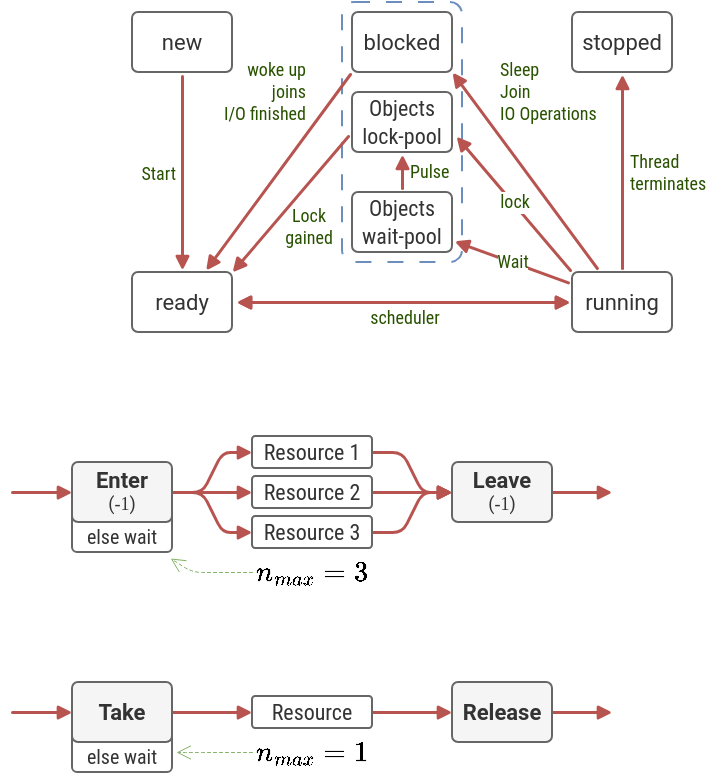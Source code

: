 <mxfile version="25.0.2">
  <diagram name="Page-1" id="zSRr4HgumvD6iT_EKdTx">
    <mxGraphModel dx="478" dy="319" grid="1" gridSize="10" guides="1" tooltips="1" connect="1" arrows="1" fold="1" page="1" pageScale="1" pageWidth="827" pageHeight="1169" math="1" shadow="0">
      <root>
        <mxCell id="0" />
        <mxCell id="1" parent="0" />
        <mxCell id="IwurHtCtulRV3gGwHplq-33" value="&lt;div style=&quot;line-height: 100%;&quot;&gt;else wait&lt;/div&gt;" style="rounded=1;whiteSpace=wrap;html=1;arcSize=10;fontFamily=Roboto Condensed;fontSource=https%3A%2F%2Ffonts.googleapis.com%2Fcss%3Ffamily%3DRoboto%2BCondensed;fontSize=10;fillColor=default;fontColor=#333333;strokeColor=#666666;verticalAlign=bottom;spacingBottom=0;" parent="1" vertex="1">
          <mxGeometry x="170" y="365" width="50" height="25" as="geometry" />
        </mxCell>
        <mxCell id="IwurHtCtulRV3gGwHplq-17" value="" style="rounded=1;whiteSpace=wrap;html=1;arcSize=10;fontFamily=Roboto;fontSource=https%3A%2F%2Ffonts.googleapis.com%2Fcss%3Ffamily%3DRoboto;fillColor=default;strokeColor=#6c8ebf;dashed=1;linejoin=round;linecap=round;strokeWidth=1;dashPattern=8 8;" parent="1" vertex="1">
          <mxGeometry x="305" y="115" width="60" height="130" as="geometry" />
        </mxCell>
        <mxCell id="IwurHtCtulRV3gGwHplq-10" value="Start" style="edgeStyle=none;shape=connector;rounded=0;orthogonalLoop=1;jettySize=auto;html=1;strokeColor=#b85450;strokeWidth=1.5;align=right;verticalAlign=middle;spacingLeft=2;fontFamily=Roboto Condensed;fontSource=https%3A%2F%2Ffonts.googleapis.com%2Fcss%3Ffamily%3DRoboto%2BCondensed;fontSize=9;fontColor=#295200;labelBackgroundColor=default;endArrow=block;endFill=1;endSize=4;sourcePerimeterSpacing=2;targetPerimeterSpacing=1;fillColor=#f8cecc;linejoin=round;linecap=round;spacingRight=2;fontStyle=0" parent="1" source="IwurHtCtulRV3gGwHplq-1" target="IwurHtCtulRV3gGwHplq-2" edge="1">
          <mxGeometry x="0.0" relative="1" as="geometry">
            <mxPoint as="offset" />
          </mxGeometry>
        </mxCell>
        <mxCell id="IwurHtCtulRV3gGwHplq-1" value="new" style="rounded=1;whiteSpace=wrap;html=1;arcSize=10;fontFamily=Roboto;fontSource=https%3A%2F%2Ffonts.googleapis.com%2Fcss%3Ffamily%3DRoboto;fontSize=11;fillColor=default;fontColor=#333333;strokeColor=#666666;" parent="1" vertex="1">
          <mxGeometry x="200" y="120" width="50" height="30" as="geometry" />
        </mxCell>
        <mxCell id="IwurHtCtulRV3gGwHplq-2" value="ready" style="rounded=1;whiteSpace=wrap;html=1;arcSize=10;fontFamily=Roboto;fontSource=https%3A%2F%2Ffonts.googleapis.com%2Fcss%3Ffamily%3DRoboto;fontSize=11;fillColor=default;fontColor=#333333;strokeColor=#666666;" parent="1" vertex="1">
          <mxGeometry x="200" y="250" width="50" height="30" as="geometry" />
        </mxCell>
        <mxCell id="IwurHtCtulRV3gGwHplq-11" value="woke up&lt;div&gt;joins&lt;/div&gt;&lt;div&gt;I/O finished&lt;/div&gt;" style="edgeStyle=none;shape=connector;rounded=0;orthogonalLoop=1;jettySize=auto;html=1;strokeColor=#b85450;strokeWidth=1.5;align=right;verticalAlign=middle;spacingLeft=2;fontFamily=Roboto Condensed;fontSource=https%3A%2F%2Ffonts.googleapis.com%2Fcss%3Ffamily%3DRoboto%2BCondensed;fontSize=9;fontColor=#295200;labelBackgroundColor=none;endArrow=block;endFill=1;endSize=4;sourcePerimeterSpacing=2;targetPerimeterSpacing=1;fillColor=#f8cecc;linejoin=round;linecap=round;fontStyle=0;spacingRight=2;" parent="1" target="IwurHtCtulRV3gGwHplq-2" edge="1">
          <mxGeometry x="-0.696" y="-10" relative="1" as="geometry">
            <mxPoint x="309" y="151" as="sourcePoint" />
            <mxPoint as="offset" />
          </mxGeometry>
        </mxCell>
        <mxCell id="IwurHtCtulRV3gGwHplq-3" value="blocked" style="rounded=1;whiteSpace=wrap;html=1;arcSize=10;fontFamily=Roboto;fontSource=https%3A%2F%2Ffonts.googleapis.com%2Fcss%3Ffamily%3DRoboto;fontSize=11;fillColor=default;fontColor=#333333;strokeColor=#666666;" parent="1" vertex="1">
          <mxGeometry x="310" y="120" width="50" height="30" as="geometry" />
        </mxCell>
        <mxCell id="IwurHtCtulRV3gGwHplq-12" value="Lock&lt;div&gt;gained&lt;/div&gt;" style="edgeStyle=none;shape=connector;rounded=0;orthogonalLoop=1;jettySize=auto;html=1;strokeColor=#b85450;strokeWidth=1.5;align=center;verticalAlign=middle;spacingLeft=2;fontFamily=Roboto Condensed;fontSource=https%3A%2F%2Ffonts.googleapis.com%2Fcss%3Ffamily%3DRoboto%2BCondensed;fontSize=9;fontColor=#295200;labelBackgroundColor=none;endArrow=block;endFill=1;endSize=4;sourcePerimeterSpacing=2;targetPerimeterSpacing=1;fillColor=#f8cecc;entryX=1;entryY=0;entryDx=0;entryDy=0;linejoin=round;linecap=round;fontStyle=0" parent="1" target="IwurHtCtulRV3gGwHplq-2" edge="1">
          <mxGeometry x="0.071" y="13" relative="1" as="geometry">
            <mxPoint x="308" y="182" as="sourcePoint" />
            <mxPoint as="offset" />
          </mxGeometry>
        </mxCell>
        <mxCell id="IwurHtCtulRV3gGwHplq-4" value="Objects lock-pool" style="rounded=1;whiteSpace=wrap;html=1;arcSize=10;fontFamily=Roboto Condensed;fontSource=https%3A%2F%2Ffonts.googleapis.com%2Fcss%3Ffamily%3DRoboto%2BCondensed;linejoin=round;linecap=round;fontSize=11;fillColor=default;fontColor=#333333;strokeColor=#666666;" parent="1" vertex="1">
          <mxGeometry x="310" y="160" width="50" height="30" as="geometry" />
        </mxCell>
        <mxCell id="IwurHtCtulRV3gGwHplq-14" value="Wait" style="edgeStyle=none;shape=connector;rounded=0;orthogonalLoop=1;jettySize=auto;html=1;strokeColor=#b85450;strokeWidth=1.5;align=center;verticalAlign=middle;spacingLeft=2;fontFamily=Roboto Condensed;fontSource=https%3A%2F%2Ffonts.googleapis.com%2Fcss%3Ffamily%3DRoboto%2BCondensed;fontSize=9;fontColor=#295200;labelBackgroundColor=default;endArrow=block;endFill=1;endSize=4;sourcePerimeterSpacing=2;targetPerimeterSpacing=1;fillColor=#f8cecc;linejoin=round;linecap=round;fontStyle=0" parent="1" source="IwurHtCtulRV3gGwHplq-5" target="IwurHtCtulRV3gGwHplq-8" edge="1">
          <mxGeometry relative="1" as="geometry" />
        </mxCell>
        <mxCell id="IwurHtCtulRV3gGwHplq-15" value="lock" style="edgeStyle=none;shape=connector;rounded=0;orthogonalLoop=1;jettySize=auto;html=1;strokeColor=#b85450;strokeWidth=1.5;align=center;verticalAlign=middle;spacingLeft=2;fontFamily=Roboto Condensed;fontSource=https%3A%2F%2Ffonts.googleapis.com%2Fcss%3Ffamily%3DRoboto%2BCondensed;fontSize=9;fontColor=#295200;labelBackgroundColor=default;endArrow=block;endFill=1;endSize=4;sourcePerimeterSpacing=2;targetPerimeterSpacing=1;fillColor=#f8cecc;linejoin=round;linecap=round;fontStyle=0" parent="1" edge="1">
          <mxGeometry relative="1" as="geometry">
            <mxPoint x="419" y="249" as="sourcePoint" />
            <mxPoint x="362" y="182" as="targetPoint" />
          </mxGeometry>
        </mxCell>
        <mxCell id="IwurHtCtulRV3gGwHplq-16" value="Sleep&lt;div&gt;Join&lt;/div&gt;&lt;div&gt;IO Operations&lt;/div&gt;" style="edgeStyle=none;shape=connector;rounded=0;orthogonalLoop=1;jettySize=auto;html=1;strokeColor=#b85450;strokeWidth=1.5;align=left;verticalAlign=middle;spacingLeft=2;fontFamily=Roboto Condensed;fontSource=https%3A%2F%2Ffonts.googleapis.com%2Fcss%3Ffamily%3DRoboto%2BCondensed;fontSize=9;fontColor=#295200;labelBackgroundColor=default;endArrow=block;endFill=1;endSize=4;sourcePerimeterSpacing=2;targetPerimeterSpacing=1;fillColor=#f8cecc;entryX=1;entryY=1;entryDx=0;entryDy=0;linejoin=round;linecap=round;fontStyle=0" parent="1" source="IwurHtCtulRV3gGwHplq-5" target="IwurHtCtulRV3gGwHplq-3" edge="1">
          <mxGeometry x="0.673" y="-10" relative="1" as="geometry">
            <mxPoint as="offset" />
          </mxGeometry>
        </mxCell>
        <mxCell id="IwurHtCtulRV3gGwHplq-5" value="running" style="rounded=1;whiteSpace=wrap;html=1;arcSize=10;fontFamily=Roboto;fontSource=https%3A%2F%2Ffonts.googleapis.com%2Fcss%3Ffamily%3DRoboto;fontSize=11;fillColor=default;fontColor=#333333;strokeColor=#666666;" parent="1" vertex="1">
          <mxGeometry x="420" y="250" width="50" height="30" as="geometry" />
        </mxCell>
        <mxCell id="IwurHtCtulRV3gGwHplq-7" value="Thread&lt;div&gt;terminates&lt;/div&gt;" style="rounded=0;orthogonalLoop=1;jettySize=auto;html=1;linecap=round;linejoin=round;endArrow=block;endFill=1;fillColor=#f8cecc;strokeColor=#b85450;strokeWidth=1.5;endSize=4;sourcePerimeterSpacing=2;fontFamily=Roboto Condensed;fontSource=https%3A%2F%2Ffonts.googleapis.com%2Fcss%3Ffamily%3DRoboto%2BCondensed;fontSize=9;align=left;spacingLeft=2;targetPerimeterSpacing=1;fontStyle=0;fontColor=#295200;" parent="1" source="IwurHtCtulRV3gGwHplq-5" target="IwurHtCtulRV3gGwHplq-6" edge="1">
          <mxGeometry relative="1" as="geometry" />
        </mxCell>
        <mxCell id="IwurHtCtulRV3gGwHplq-6" value="stopped" style="rounded=1;whiteSpace=wrap;html=1;arcSize=10;fontFamily=Roboto;fontSource=https%3A%2F%2Ffonts.googleapis.com%2Fcss%3Ffamily%3DRoboto;fontSize=11;fillColor=default;fontColor=#333333;strokeColor=#666666;" parent="1" vertex="1">
          <mxGeometry x="420" y="120" width="50" height="30" as="geometry" />
        </mxCell>
        <mxCell id="IwurHtCtulRV3gGwHplq-13" value="Pulse" style="edgeStyle=none;shape=connector;rounded=0;orthogonalLoop=1;jettySize=auto;html=1;strokeColor=#b85450;strokeWidth=1.5;align=left;verticalAlign=middle;spacingLeft=2;fontFamily=Roboto Condensed;fontSource=https%3A%2F%2Ffonts.googleapis.com%2Fcss%3Ffamily%3DRoboto%2BCondensed;fontSize=9;fontColor=#295200;labelBackgroundColor=default;endArrow=block;endFill=1;endSize=4;sourcePerimeterSpacing=2;targetPerimeterSpacing=1;fillColor=#f8cecc;linejoin=round;linecap=round;fontStyle=0" parent="1" source="IwurHtCtulRV3gGwHplq-8" target="IwurHtCtulRV3gGwHplq-4" edge="1">
          <mxGeometry relative="1" as="geometry" />
        </mxCell>
        <mxCell id="IwurHtCtulRV3gGwHplq-8" value="Objects wait-pool" style="rounded=1;whiteSpace=wrap;html=1;arcSize=10;fontFamily=Roboto Condensed;fontSource=https%3A%2F%2Ffonts.googleapis.com%2Fcss%3Ffamily%3DRoboto%2BCondensed;linejoin=round;linecap=round;fontSize=11;fillColor=default;fontColor=#333333;strokeColor=#666666;" parent="1" vertex="1">
          <mxGeometry x="310" y="210" width="50" height="30" as="geometry" />
        </mxCell>
        <mxCell id="IwurHtCtulRV3gGwHplq-9" value="scheduler" style="rounded=0;orthogonalLoop=1;jettySize=auto;html=1;linecap=round;linejoin=round;endArrow=block;endFill=1;fillColor=#f8cecc;strokeColor=#b85450;strokeWidth=1.5;endSize=4;sourcePerimeterSpacing=2;fontFamily=Roboto Condensed;fontSource=https%3A%2F%2Ffonts.googleapis.com%2Fcss%3Ffamily%3DRoboto%2BCondensed;fontSize=9;align=center;spacingLeft=0;targetPerimeterSpacing=1;verticalAlign=top;spacingBottom=0;spacingTop=-4;startSize=4;startArrow=block;startFill=1;fontStyle=0;fontColor=#295200;" parent="1" source="IwurHtCtulRV3gGwHplq-2" target="IwurHtCtulRV3gGwHplq-5" edge="1">
          <mxGeometry relative="1" as="geometry">
            <mxPoint x="395" y="258" as="sourcePoint" />
            <mxPoint x="395" y="201" as="targetPoint" />
          </mxGeometry>
        </mxCell>
        <mxCell id="IwurHtCtulRV3gGwHplq-18" value="" style="rounded=1;orthogonalLoop=1;jettySize=auto;html=1;linecap=round;linejoin=round;endArrow=block;endFill=1;fillColor=#f8cecc;strokeColor=#b85450;strokeWidth=1.5;endSize=4;sourcePerimeterSpacing=0;fontFamily=Roboto Condensed;fontSource=https%3A%2F%2Ffonts.googleapis.com%2Fcss%3Ffamily%3DRoboto%2BCondensed;fontSize=9;align=center;spacingLeft=0;targetPerimeterSpacing=0;verticalAlign=top;spacingBottom=0;spacingTop=-4;startSize=4;startArrow=none;startFill=0;fontStyle=0;fontColor=#295200;edgeStyle=entityRelationEdgeStyle;arcSize=10;curved=0;segment=15;" parent="1" source="IwurHtCtulRV3gGwHplq-29" target="IwurHtCtulRV3gGwHplq-27" edge="1">
          <mxGeometry relative="1" as="geometry">
            <mxPoint x="200" y="360" as="sourcePoint" />
            <mxPoint x="260" y="340" as="targetPoint" />
          </mxGeometry>
        </mxCell>
        <mxCell id="IwurHtCtulRV3gGwHplq-19" value="" style="rounded=1;orthogonalLoop=1;jettySize=auto;html=1;linecap=round;linejoin=round;endArrow=block;endFill=1;fillColor=#f8cecc;strokeColor=#b85450;strokeWidth=1.5;endSize=4;sourcePerimeterSpacing=0;fontFamily=Roboto Condensed;fontSource=https%3A%2F%2Ffonts.googleapis.com%2Fcss%3Ffamily%3DRoboto%2BCondensed;fontSize=9;align=center;spacingLeft=0;targetPerimeterSpacing=0;verticalAlign=top;spacingBottom=0;spacingTop=-4;startSize=4;startArrow=none;startFill=0;fontStyle=0;fontColor=#295200;edgeStyle=entityRelationEdgeStyle;arcSize=10;curved=0;segment=15;" parent="1" source="IwurHtCtulRV3gGwHplq-29" target="IwurHtCtulRV3gGwHplq-32" edge="1">
          <mxGeometry relative="1" as="geometry">
            <mxPoint x="200" y="360" as="sourcePoint" />
            <mxPoint x="260" y="380" as="targetPoint" />
          </mxGeometry>
        </mxCell>
        <mxCell id="IwurHtCtulRV3gGwHplq-20" value="" style="rounded=1;orthogonalLoop=1;jettySize=auto;html=1;linecap=round;linejoin=round;endArrow=block;endFill=1;fillColor=#f8cecc;strokeColor=#b85450;strokeWidth=1.5;endSize=4;sourcePerimeterSpacing=0;fontFamily=Roboto Condensed;fontSource=https%3A%2F%2Ffonts.googleapis.com%2Fcss%3Ffamily%3DRoboto%2BCondensed;fontSize=9;align=center;spacingLeft=0;targetPerimeterSpacing=0;verticalAlign=top;spacingBottom=0;spacingTop=-4;startSize=4;startArrow=none;startFill=0;fontStyle=0;fontColor=#295200;edgeStyle=entityRelationEdgeStyle;arcSize=10;curved=0;segment=15;" parent="1" source="IwurHtCtulRV3gGwHplq-29" target="IwurHtCtulRV3gGwHplq-31" edge="1">
          <mxGeometry relative="1" as="geometry">
            <mxPoint x="200" y="360" as="sourcePoint" />
            <mxPoint x="260" y="360" as="targetPoint" />
          </mxGeometry>
        </mxCell>
        <mxCell id="IwurHtCtulRV3gGwHplq-24" value="" style="rounded=1;orthogonalLoop=1;jettySize=auto;html=1;linecap=round;linejoin=round;endArrow=block;endFill=1;fillColor=#f8cecc;strokeColor=#b85450;strokeWidth=1.5;endSize=4;sourcePerimeterSpacing=0;fontFamily=Roboto Condensed;fontSource=https%3A%2F%2Ffonts.googleapis.com%2Fcss%3Ffamily%3DRoboto%2BCondensed;fontSize=9;align=center;spacingLeft=0;targetPerimeterSpacing=0;verticalAlign=top;spacingBottom=0;spacingTop=-4;startSize=4;startArrow=none;startFill=0;fontStyle=0;fontColor=#295200;edgeStyle=entityRelationEdgeStyle;arcSize=10;curved=0;segment=15;" parent="1" source="IwurHtCtulRV3gGwHplq-27" target="IwurHtCtulRV3gGwHplq-30" edge="1">
          <mxGeometry relative="1" as="geometry">
            <mxPoint x="320" y="360" as="sourcePoint" />
            <mxPoint x="380" y="360" as="targetPoint" />
          </mxGeometry>
        </mxCell>
        <mxCell id="IwurHtCtulRV3gGwHplq-25" value="" style="rounded=1;orthogonalLoop=1;jettySize=auto;html=1;linecap=round;linejoin=round;endArrow=block;endFill=1;fillColor=#f8cecc;strokeColor=#b85450;strokeWidth=1.5;endSize=4;sourcePerimeterSpacing=0;fontFamily=Roboto Condensed;fontSource=https%3A%2F%2Ffonts.googleapis.com%2Fcss%3Ffamily%3DRoboto%2BCondensed;fontSize=9;align=center;spacingLeft=0;targetPerimeterSpacing=0;verticalAlign=top;spacingBottom=0;spacingTop=-4;startSize=4;startArrow=none;startFill=0;fontStyle=0;fontColor=#295200;edgeStyle=entityRelationEdgeStyle;arcSize=10;curved=0;segment=15;" parent="1" target="IwurHtCtulRV3gGwHplq-30" edge="1">
          <mxGeometry relative="1" as="geometry">
            <mxPoint x="320" y="380" as="sourcePoint" />
            <mxPoint x="380" y="360" as="targetPoint" />
          </mxGeometry>
        </mxCell>
        <mxCell id="IwurHtCtulRV3gGwHplq-26" value="" style="rounded=1;orthogonalLoop=1;jettySize=auto;html=1;linecap=round;linejoin=round;endArrow=block;endFill=1;fillColor=#f8cecc;strokeColor=#b85450;strokeWidth=1.5;endSize=4;sourcePerimeterSpacing=0;fontFamily=Roboto Condensed;fontSource=https%3A%2F%2Ffonts.googleapis.com%2Fcss%3Ffamily%3DRoboto%2BCondensed;fontSize=9;align=center;spacingLeft=0;targetPerimeterSpacing=0;verticalAlign=top;spacingBottom=0;spacingTop=-4;startSize=4;startArrow=none;startFill=0;fontStyle=0;fontColor=#295200;edgeStyle=entityRelationEdgeStyle;arcSize=10;curved=0;segment=15;" parent="1" source="IwurHtCtulRV3gGwHplq-31" target="IwurHtCtulRV3gGwHplq-30" edge="1">
          <mxGeometry relative="1" as="geometry">
            <mxPoint x="322.0" y="359.86" as="sourcePoint" />
            <mxPoint x="380" y="359.86" as="targetPoint" />
          </mxGeometry>
        </mxCell>
        <mxCell id="IwurHtCtulRV3gGwHplq-27" value="Resource 1" style="rounded=1;whiteSpace=wrap;html=1;arcSize=10;fontFamily=Roboto Condensed;fontSource=https%3A%2F%2Ffonts.googleapis.com%2Fcss%3Ffamily%3DRoboto%2BCondensed;fontSize=11;fillColor=default;fontColor=#333333;strokeColor=#666666;" parent="1" vertex="1">
          <mxGeometry x="260" y="332" width="60" height="16" as="geometry" />
        </mxCell>
        <mxCell id="IwurHtCtulRV3gGwHplq-29" value="&lt;div style=&quot;line-height: 100%;&quot;&gt;&lt;b&gt;Enter&lt;/b&gt;&lt;div&gt;&lt;font style=&quot;font-size: 9px; line-height: 100%;&quot;&gt;(&lt;font data-font-src=&quot;https://fonts.googleapis.com/css?family=Roboto+Mono&quot; face=&quot;Roboto Mono&quot;&gt;-1&lt;/font&gt;)&lt;/font&gt;&lt;/div&gt;&lt;/div&gt;" style="rounded=1;whiteSpace=wrap;html=1;arcSize=10;fontFamily=Roboto;fontSource=https%3A%2F%2Ffonts.googleapis.com%2Fcss%3Ffamily%3DRoboto;fontSize=11;fillColor=#f5f5f5;fontColor=#333333;strokeColor=#666666;spacingBottom=3;" parent="1" vertex="1">
          <mxGeometry x="170" y="345" width="50" height="30" as="geometry" />
        </mxCell>
        <mxCell id="IwurHtCtulRV3gGwHplq-37" style="edgeStyle=entityRelationEdgeStyle;shape=connector;rounded=1;orthogonalLoop=1;jettySize=auto;html=1;strokeColor=#b85450;strokeWidth=1.5;align=center;verticalAlign=top;spacingLeft=0;fontFamily=Roboto Condensed;fontSource=https%3A%2F%2Ffonts.googleapis.com%2Fcss%3Ffamily%3DRoboto%2BCondensed;fontSize=9;fontColor=#295200;labelBackgroundColor=default;endArrow=block;endFill=1;endSize=4;sourcePerimeterSpacing=0;targetPerimeterSpacing=0;fillColor=#f8cecc;spacingTop=-4;spacingBottom=0;arcSize=10;fontStyle=0;startArrow=none;startFill=0;startSize=4;curved=0;linejoin=round;linecap=round;" parent="1" source="IwurHtCtulRV3gGwHplq-30" edge="1">
          <mxGeometry relative="1" as="geometry">
            <mxPoint x="440" y="360.0" as="targetPoint" />
          </mxGeometry>
        </mxCell>
        <mxCell id="IwurHtCtulRV3gGwHplq-30" value="&lt;div style=&quot;line-height: 100%;&quot;&gt;&lt;b&gt;Leave&lt;/b&gt;&lt;div&gt;&lt;font style=&quot;font-size: 9px; line-height: 100%;&quot;&gt;(&lt;font data-font-src=&quot;https://fonts.googleapis.com/css?family=Roboto+Mono&quot; face=&quot;Roboto Mono&quot;&gt;-1&lt;/font&gt;)&lt;/font&gt;&lt;/div&gt;&lt;/div&gt;" style="rounded=1;whiteSpace=wrap;html=1;arcSize=10;fontFamily=Roboto;fontSource=https%3A%2F%2Ffonts.googleapis.com%2Fcss%3Ffamily%3DRoboto;fontSize=11;fillColor=#f5f5f5;fontColor=#333333;strokeColor=#666666;spacingBottom=3;" parent="1" vertex="1">
          <mxGeometry x="360" y="345" width="50" height="30" as="geometry" />
        </mxCell>
        <mxCell id="IwurHtCtulRV3gGwHplq-31" value="Resource 2" style="rounded=1;whiteSpace=wrap;html=1;arcSize=10;fontFamily=Roboto Condensed;fontSource=https%3A%2F%2Ffonts.googleapis.com%2Fcss%3Ffamily%3DRoboto%2BCondensed;fontSize=11;fillColor=default;fontColor=#333333;strokeColor=#666666;" parent="1" vertex="1">
          <mxGeometry x="260" y="352" width="60" height="16" as="geometry" />
        </mxCell>
        <mxCell id="IwurHtCtulRV3gGwHplq-32" value="Resource 3" style="rounded=1;whiteSpace=wrap;html=1;arcSize=10;fontFamily=Roboto Condensed;fontSource=https%3A%2F%2Ffonts.googleapis.com%2Fcss%3Ffamily%3DRoboto%2BCondensed;fontSize=11;fillColor=default;fontColor=#333333;strokeColor=#666666;" parent="1" vertex="1">
          <mxGeometry x="260" y="372" width="60" height="16" as="geometry" />
        </mxCell>
        <mxCell id="IwurHtCtulRV3gGwHplq-35" value="" style="rounded=1;orthogonalLoop=1;jettySize=auto;html=1;linecap=round;linejoin=round;endArrow=block;endFill=1;fillColor=#f8cecc;strokeColor=#b85450;strokeWidth=1.5;endSize=4;sourcePerimeterSpacing=0;fontFamily=Roboto Condensed;fontSource=https%3A%2F%2Ffonts.googleapis.com%2Fcss%3Ffamily%3DRoboto%2BCondensed;fontSize=9;align=center;spacingLeft=0;targetPerimeterSpacing=0;verticalAlign=top;spacingBottom=0;spacingTop=-4;startSize=4;startArrow=none;startFill=0;fontStyle=0;fontColor=#295200;edgeStyle=entityRelationEdgeStyle;arcSize=10;curved=0;" parent="1" target="IwurHtCtulRV3gGwHplq-29" edge="1">
          <mxGeometry relative="1" as="geometry">
            <mxPoint x="140" y="360" as="sourcePoint" />
            <mxPoint x="170" y="360" as="targetPoint" />
          </mxGeometry>
        </mxCell>
        <mxCell id="xNLhfsvesRfzitC4FMdv-3" style="rounded=1;orthogonalLoop=1;jettySize=auto;html=1;linecap=round;linejoin=round;arcSize=10;fillColor=#d5e8d4;strokeColor=#82b366;endArrow=open;endFill=0;strokeWidth=0.5;dashed=1;targetPerimeterSpacing=3;" edge="1" parent="1" source="xNLhfsvesRfzitC4FMdv-1" target="IwurHtCtulRV3gGwHplq-33">
          <mxGeometry relative="1" as="geometry">
            <Array as="points">
              <mxPoint x="230" y="400" />
            </Array>
          </mxGeometry>
        </mxCell>
        <mxCell id="xNLhfsvesRfzitC4FMdv-1" value="\(n_{max}=3\)" style="text;html=1;align=center;verticalAlign=middle;whiteSpace=wrap;rounded=0;" vertex="1" parent="1">
          <mxGeometry x="260" y="390" width="60" height="20" as="geometry" />
        </mxCell>
        <mxCell id="xNLhfsvesRfzitC4FMdv-5" value="&lt;div style=&quot;line-height: 100%;&quot;&gt;else wait&lt;/div&gt;" style="rounded=1;whiteSpace=wrap;html=1;arcSize=10;fontFamily=Roboto Condensed;fontSource=https%3A%2F%2Ffonts.googleapis.com%2Fcss%3Ffamily%3DRoboto%2BCondensed;fontSize=10;fillColor=default;fontColor=#333333;strokeColor=#666666;verticalAlign=bottom;spacingBottom=0;" vertex="1" parent="1">
          <mxGeometry x="170" y="475" width="50" height="25" as="geometry" />
        </mxCell>
        <mxCell id="xNLhfsvesRfzitC4FMdv-8" value="" style="rounded=1;orthogonalLoop=1;jettySize=auto;html=1;linecap=round;linejoin=round;endArrow=block;endFill=1;fillColor=#f8cecc;strokeColor=#b85450;strokeWidth=1.5;endSize=4;sourcePerimeterSpacing=0;fontFamily=Roboto Condensed;fontSource=https%3A%2F%2Ffonts.googleapis.com%2Fcss%3Ffamily%3DRoboto%2BCondensed;fontSize=9;align=center;spacingLeft=0;targetPerimeterSpacing=0;verticalAlign=top;spacingBottom=0;spacingTop=-4;startSize=4;startArrow=none;startFill=0;fontStyle=0;fontColor=#295200;edgeStyle=entityRelationEdgeStyle;arcSize=10;curved=0;segment=15;" edge="1" source="xNLhfsvesRfzitC4FMdv-13" target="xNLhfsvesRfzitC4FMdv-16" parent="1">
          <mxGeometry relative="1" as="geometry">
            <mxPoint x="200" y="470" as="sourcePoint" />
            <mxPoint x="260" y="470" as="targetPoint" />
          </mxGeometry>
        </mxCell>
        <mxCell id="xNLhfsvesRfzitC4FMdv-11" value="" style="rounded=1;orthogonalLoop=1;jettySize=auto;html=1;linecap=round;linejoin=round;endArrow=block;endFill=1;fillColor=#f8cecc;strokeColor=#b85450;strokeWidth=1.5;endSize=4;sourcePerimeterSpacing=0;fontFamily=Roboto Condensed;fontSource=https%3A%2F%2Ffonts.googleapis.com%2Fcss%3Ffamily%3DRoboto%2BCondensed;fontSize=9;align=center;spacingLeft=0;targetPerimeterSpacing=0;verticalAlign=top;spacingBottom=0;spacingTop=-4;startSize=4;startArrow=none;startFill=0;fontStyle=0;fontColor=#295200;edgeStyle=entityRelationEdgeStyle;arcSize=10;curved=0;segment=15;" edge="1" source="xNLhfsvesRfzitC4FMdv-16" target="xNLhfsvesRfzitC4FMdv-15" parent="1">
          <mxGeometry relative="1" as="geometry">
            <mxPoint x="322.0" y="469.86" as="sourcePoint" />
            <mxPoint x="380" y="469.86" as="targetPoint" />
          </mxGeometry>
        </mxCell>
        <mxCell id="xNLhfsvesRfzitC4FMdv-13" value="&lt;div style=&quot;line-height: 100%;&quot;&gt;&lt;b&gt;Take&lt;/b&gt;&lt;/div&gt;" style="rounded=1;whiteSpace=wrap;html=1;arcSize=10;fontFamily=Roboto;fontSource=https%3A%2F%2Ffonts.googleapis.com%2Fcss%3Ffamily%3DRoboto;fontSize=11;fillColor=#f5f5f5;fontColor=#333333;strokeColor=#666666;spacingBottom=0;" vertex="1" parent="1">
          <mxGeometry x="170" y="455" width="50" height="30" as="geometry" />
        </mxCell>
        <mxCell id="xNLhfsvesRfzitC4FMdv-14" style="edgeStyle=entityRelationEdgeStyle;shape=connector;rounded=1;orthogonalLoop=1;jettySize=auto;html=1;strokeColor=#b85450;strokeWidth=1.5;align=center;verticalAlign=top;spacingLeft=0;fontFamily=Roboto Condensed;fontSource=https%3A%2F%2Ffonts.googleapis.com%2Fcss%3Ffamily%3DRoboto%2BCondensed;fontSize=9;fontColor=#295200;labelBackgroundColor=default;endArrow=block;endFill=1;endSize=4;sourcePerimeterSpacing=0;targetPerimeterSpacing=0;fillColor=#f8cecc;spacingTop=-4;spacingBottom=0;arcSize=10;fontStyle=0;startArrow=none;startFill=0;startSize=4;curved=0;linejoin=round;linecap=round;" edge="1" source="xNLhfsvesRfzitC4FMdv-15" parent="1">
          <mxGeometry relative="1" as="geometry">
            <mxPoint x="440" y="470.0" as="targetPoint" />
          </mxGeometry>
        </mxCell>
        <mxCell id="xNLhfsvesRfzitC4FMdv-15" value="&lt;div style=&quot;line-height: 100%;&quot;&gt;&lt;b&gt;Release&lt;/b&gt;&lt;/div&gt;" style="rounded=1;whiteSpace=wrap;html=1;arcSize=10;fontFamily=Roboto;fontSource=https%3A%2F%2Ffonts.googleapis.com%2Fcss%3Ffamily%3DRoboto;fontSize=11;fillColor=#f5f5f5;fontColor=#333333;strokeColor=#666666;spacingBottom=0;" vertex="1" parent="1">
          <mxGeometry x="360" y="455" width="50" height="30" as="geometry" />
        </mxCell>
        <mxCell id="xNLhfsvesRfzitC4FMdv-16" value="Resource" style="rounded=1;whiteSpace=wrap;html=1;arcSize=10;fontFamily=Roboto Condensed;fontSource=https%3A%2F%2Ffonts.googleapis.com%2Fcss%3Ffamily%3DRoboto%2BCondensed;fontSize=11;fillColor=default;fontColor=#333333;strokeColor=#666666;" vertex="1" parent="1">
          <mxGeometry x="260" y="462" width="60" height="16" as="geometry" />
        </mxCell>
        <mxCell id="xNLhfsvesRfzitC4FMdv-18" value="" style="rounded=1;orthogonalLoop=1;jettySize=auto;html=1;linecap=round;linejoin=round;endArrow=block;endFill=1;fillColor=#f8cecc;strokeColor=#b85450;strokeWidth=1.5;endSize=4;sourcePerimeterSpacing=0;fontFamily=Roboto Condensed;fontSource=https%3A%2F%2Ffonts.googleapis.com%2Fcss%3Ffamily%3DRoboto%2BCondensed;fontSize=9;align=center;spacingLeft=0;targetPerimeterSpacing=0;verticalAlign=top;spacingBottom=0;spacingTop=-4;startSize=4;startArrow=none;startFill=0;fontStyle=0;fontColor=#295200;edgeStyle=entityRelationEdgeStyle;arcSize=10;curved=0;" edge="1" target="xNLhfsvesRfzitC4FMdv-13" parent="1">
          <mxGeometry relative="1" as="geometry">
            <mxPoint x="140" y="470" as="sourcePoint" />
            <mxPoint x="170" y="470" as="targetPoint" />
          </mxGeometry>
        </mxCell>
        <mxCell id="xNLhfsvesRfzitC4FMdv-22" value="\(n_{max}=1\)" style="text;html=1;align=center;verticalAlign=middle;whiteSpace=wrap;rounded=0;" vertex="1" parent="1">
          <mxGeometry x="260" y="480" width="60" height="20" as="geometry" />
        </mxCell>
        <mxCell id="xNLhfsvesRfzitC4FMdv-23" style="rounded=1;orthogonalLoop=1;jettySize=auto;html=1;linecap=round;linejoin=round;arcSize=10;fillColor=#d5e8d4;strokeColor=#82b366;endArrow=open;endFill=0;strokeWidth=0.5;dashed=1;targetPerimeterSpacing=3;" edge="1" source="xNLhfsvesRfzitC4FMdv-22" parent="1">
          <mxGeometry relative="1" as="geometry">
            <mxPoint x="222" y="490" as="targetPoint" />
            <Array as="points">
              <mxPoint x="230" y="490" />
            </Array>
          </mxGeometry>
        </mxCell>
        <mxCell id="xNLhfsvesRfzitC4FMdv-24" value="scheduler" style="rounded=0;orthogonalLoop=1;jettySize=auto;html=1;linecap=round;linejoin=round;endArrow=block;endFill=1;fillColor=#f8cecc;strokeColor=#b85450;strokeWidth=1.5;endSize=4;sourcePerimeterSpacing=2;fontFamily=Roboto Condensed;fontSource=https%3A%2F%2Ffonts.googleapis.com%2Fcss%3Ffamily%3DRoboto%2BCondensed;fontSize=9;align=center;spacingLeft=0;targetPerimeterSpacing=1;verticalAlign=top;spacingBottom=0;spacingTop=-4;startSize=4;startArrow=block;startFill=1;fontStyle=0;fontColor=#295200;" edge="1" parent="1" source="IwurHtCtulRV3gGwHplq-2" target="IwurHtCtulRV3gGwHplq-5">
          <mxGeometry relative="1" as="geometry">
            <mxPoint x="250" y="280" as="sourcePoint" />
            <mxPoint x="417" y="280" as="targetPoint" />
          </mxGeometry>
        </mxCell>
      </root>
    </mxGraphModel>
  </diagram>
</mxfile>
